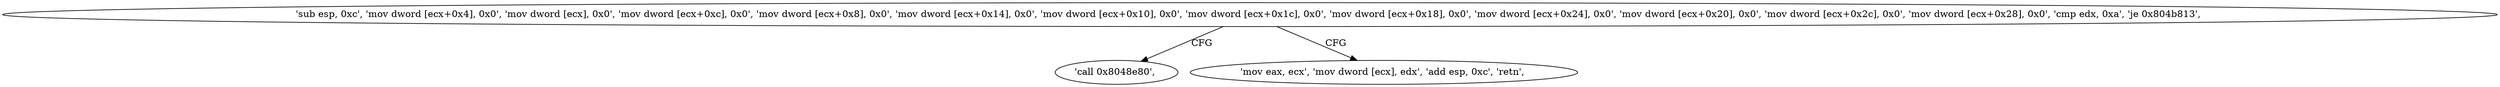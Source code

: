 digraph "func" {
"134526896" [label = "'sub esp, 0xc', 'mov dword [ecx+0x4], 0x0', 'mov dword [ecx], 0x0', 'mov dword [ecx+0xc], 0x0', 'mov dword [ecx+0x8], 0x0', 'mov dword [ecx+0x14], 0x0', 'mov dword [ecx+0x10], 0x0', 'mov dword [ecx+0x1c], 0x0', 'mov dword [ecx+0x18], 0x0', 'mov dword [ecx+0x24], 0x0', 'mov dword [ecx+0x20], 0x0', 'mov dword [ecx+0x2c], 0x0', 'mov dword [ecx+0x28], 0x0', 'cmp edx, 0xa', 'je 0x804b813', " ]
"134526995" [label = "'call 0x8048e80', " ]
"134526987" [label = "'mov eax, ecx', 'mov dword [ecx], edx', 'add esp, 0xc', 'retn', " ]
"134526896" -> "134526995" [ label = "CFG" ]
"134526896" -> "134526987" [ label = "CFG" ]
}
